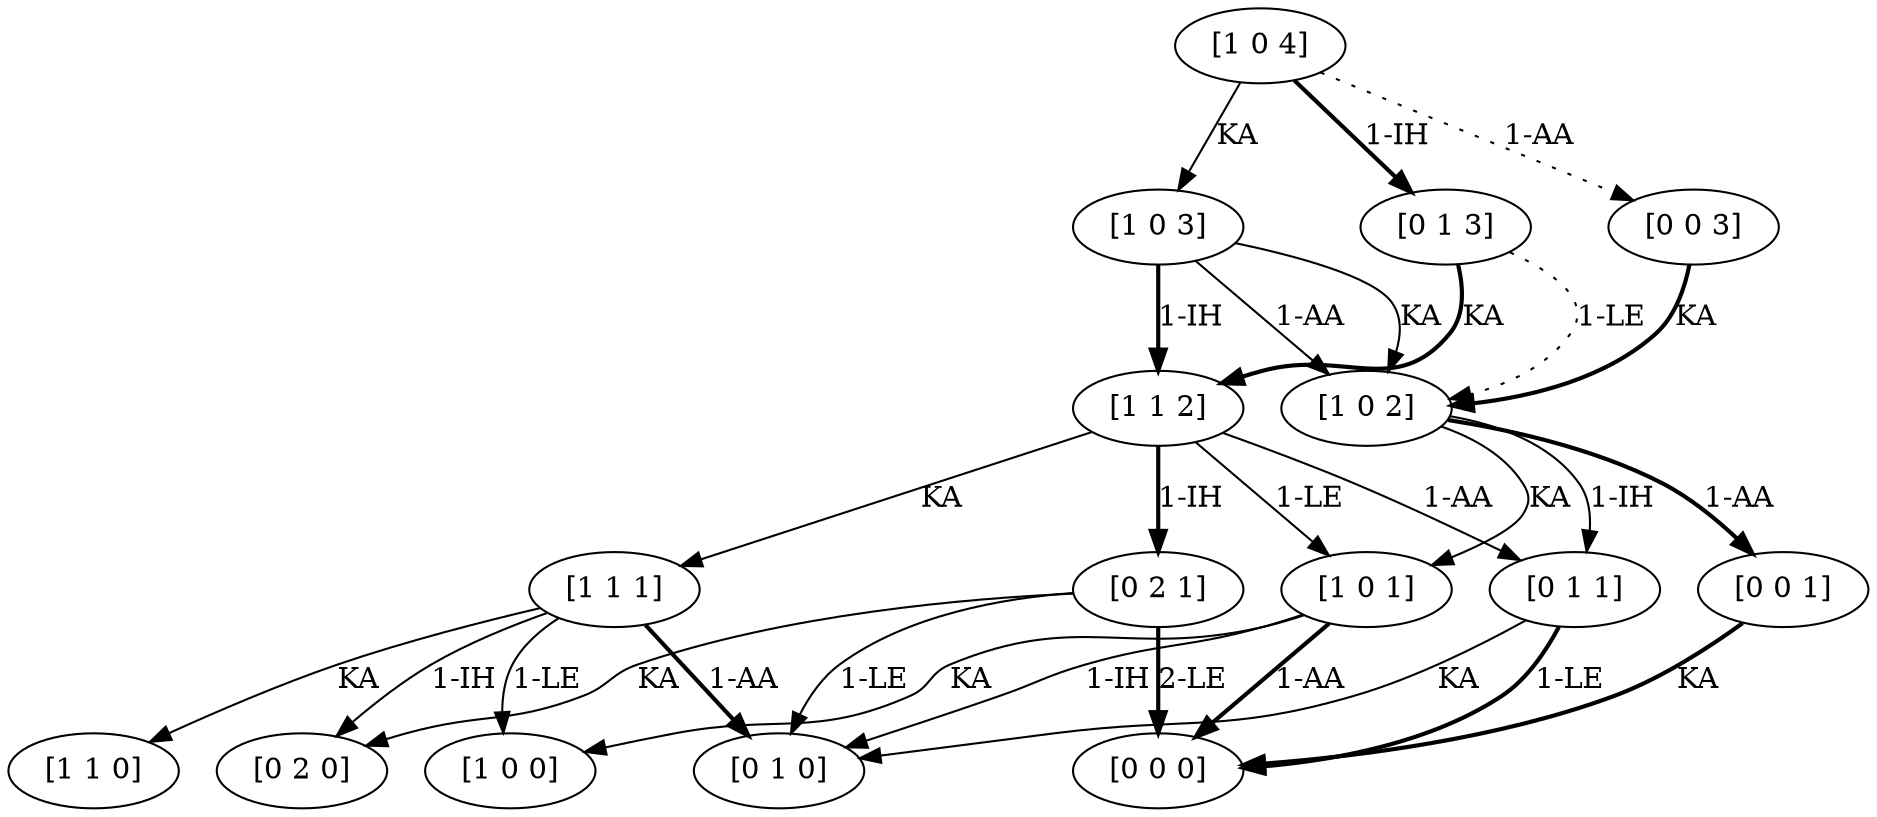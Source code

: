 digraph  {
	node [label="\N"];
	5	 [capacity="[1]",
		label="[1 1 0]",
		stock="[1]",
		time=0,
		value=0.0];
	6	 [capacity="[1]",
		label="[1 1 1]",
		stock="[1]",
		time=1,
		value=100.0];
	6 -> 5 [key=0,
	goal="[1 1 0]",
	label=KA,
	modus=KA,
	not_best_politic=True,
	revenue=0,
	time=1,
	weight=0.0,
	weight_goal=0.0];
10 [capacity="[1]",
	label="[1 0 0]",
	stock="[0]",
	time=0,
	value=0.0];
6 -> 10 [key=1,
goal="[1 0 0]",
label="1-LE",
modus=LE,
not_best_politic=True,
revenue=100,
time=1,
weight=100.0,
weight_goal=0.0];
15 [capacity="[0]",
label="[0 2 0]",
stock="[2]",
time=0,
value=0.0];
6 -> 15 [key=1,
goal="[0 2 0]",
label="1-IH",
modus=IH,
not_best_politic=True,
revenue=0,
time=1,
weight=0.0,
weight_goal=0.0];
20 [capacity="[0]",
label="[0 1 0]",
stock="[1]",
time=0,
value=0.0];
6 -> 20 [key=1,
goal="[0 1 0]",
label="1-AA",
modus=AA,
not_best_politic=False,
revenue=100,
style=bold,
time=1,
weight=100.0,
weight_goal=0.0];
7 [capacity="[1]",
label="[1 1 2]",
stock="[1]",
time=2,
value=375.0];
7 -> 6 [key=0,
goal="[1 1 1]",
label=KA,
modus=KA,
not_best_politic=True,
revenue=0,
time=2,
weight=0.0,
weight_goal=100.0];
11 [capacity="[1]",
label="[1 0 1]",
stock="[0]",
time=1,
value=50.0];
7 -> 11 [key=1,
goal="[1 0 1]",
label="1-LE",
modus=LE,
not_best_politic=True,
revenue=100,
time=2,
weight=50.0,
weight_goal=50.0];
16 [capacity="[0]",
label="[0 2 1]",
stock="[2]",
time=1,
value=550.0];
7 -> 16 [key=1,
goal="[0 2 1]",
label="1-IH",
modus=IH,
not_best_politic=False,
revenue=0,
style=bold,
time=2,
weight=450.0,
weight_goal=550.0];
21 [capacity="[0]",
label="[0 1 1]",
stock="[1]",
time=1,
value=50.0];
7 -> 21 [key=1,
goal="[0 1 1]",
label="1-AA",
modus=AA,
not_best_politic=True,
revenue=100,
time=2,
weight=50.0,
weight_goal=50.0];
11 -> 10 [key=0,
goal="[1 0 0]",
label=KA,
modus=KA,
not_best_politic=True,
revenue=0,
time=1,
weight=0.0,
weight_goal=0.0];
11 -> 20 [key=1,
goal="[0 1 0]",
label="1-IH",
modus=IH,
not_best_politic=True,
revenue=0,
time=1,
weight=0.0,
weight_goal=0.0];
25 [capacity="[0]",
label="[0 0 0]",
stock="[0]",
time=0,
value=0.0];
11 -> 25 [key=1,
goal="[0 0 0]",
label="1-AA",
modus=AA,
not_best_politic=False,
revenue=100,
style=bold,
time=1,
weight=100.0,
weight_goal=0.0];
12 [capacity="[1]",
label="[1 0 2]",
stock="[0]",
time=2,
value=75.0];
12 -> 11 [key=0,
goal="[1 0 1]",
label=KA,
modus=KA,
not_best_politic=True,
revenue=0,
time=2,
weight=0.0,
weight_goal=50.0];
12 -> 21 [key=1,
goal="[0 1 1]",
label="1-IH",
modus=IH,
not_best_politic=True,
revenue=0,
time=2,
weight=0.0,
weight_goal=50.0];
26 [capacity="[0]",
label="[0 0 1]",
stock="[0]",
time=1,
value=0.0];
12 -> 26 [key=1,
goal="[0 0 1]",
label="1-AA",
modus=AA,
not_best_politic=False,
revenue=100,
style=bold,
time=2,
weight=50.0,
weight_goal=0.0];
13 [capacity="[1]",
label="[1 0 3]",
stock="[0]",
time=3,
value=275.0];
13 -> 7 [key=1,
goal="[1 1 2]",
label="1-IH",
modus=IH,
not_best_politic=False,
revenue=0,
style=bold,
time=3,
weight=300.0,
weight_goal=375.0];
13 -> 12 [key=0,
goal="[1 0 2]",
label=KA,
modus=KA,
not_best_politic=True,
revenue=0,
time=3,
weight=0.0,
weight_goal=75.0];
13 -> 12 [key=1,
goal="[1 0 2]",
label="1-AA",
modus=AA,
not_best_politic=True,
revenue=100,
time=3,
weight=100.0,
weight_goal=75.0];
14 [capacity="[1]",
label="[1 0 4]",
stock="[0]",
time=4,
value=325.0];
14 -> 13 [key=0,
goal="[1 0 3]",
label=KA,
modus=KA,
not_best_politic=True,
revenue=0,
time=4,
weight=0.0,
weight_goal=275.0];
23 [capacity="[0]",
label="[0 1 3]",
stock="[1]",
time=3,
value=0.0];
14 -> 23 [key=1,
goal="[0 1 3]",
label="1-IH",
modus=IH,
not_best_politic=False,
revenue=0,
style=bold,
time=4,
weight=0,
weight_goal=0.0];
28 [capacity="[0]",
label="[0 0 3]",
stock="[0]",
time=3,
value=0.0];
14 -> 28 [key=1,
goal="[0 0 3]",
label="1-AA",
modus=AA,
not_best_politic=True,
revenue=0,
style=dotted,
time=4,
weight=0,
weight_goal=0.0];
16 -> 15 [key=0,
goal="[0 2 0]",
label=KA,
modus=KA,
not_best_politic=True,
revenue=0,
time=1,
weight=0.0,
weight_goal=0.0];
16 -> 20 [key=1,
goal="[0 1 0]",
label="1-LE",
modus=LE,
not_best_politic=True,
revenue=100,
time=1,
weight=100.0,
weight_goal=0.0];
16 -> 25 [key=2,
goal="[0 0 0]",
label="2-LE",
modus=LE,
not_best_politic=False,
revenue=5000,
style=bold,
time=1,
weight=5000.0,
weight_goal=0.0];
21 -> 20 [key=0,
goal="[0 1 0]",
label=KA,
modus=KA,
not_best_politic=True,
revenue=0,
time=1,
weight=0.0,
weight_goal=0.0];
21 -> 25 [key=1,
goal="[0 0 0]",
label="1-LE",
modus=LE,
not_best_politic=False,
revenue=100,
style=bold,
time=1,
weight=100.0,
weight_goal=0.0];
23 -> 7 [key=0,
goal="[1 1 2]",
label=KA,
modus=KA,
not_best_politic=False,
revenue=0,
style=bold,
time=3,
weight=0.0,
weight_goal=375.0];
23 -> 12 [key=1,
goal="[1 0 2]",
label="1-LE",
modus=LE,
not_best_politic=True,
revenue=0,
style=dotted,
time=3,
weight=0,
weight_goal=75.0];
26 -> 25 [key=0,
goal="[0 0 0]",
label=KA,
modus=KA,
not_best_politic=False,
revenue=0,
style=bold,
time=1,
weight=0.0,
weight_goal=0.0];
28 -> 12 [key=0,
goal="[1 0 2]",
label=KA,
modus=KA,
not_best_politic=False,
revenue=0,
style=bold,
time=3,
weight=0.0,
weight_goal=75.0];
}
